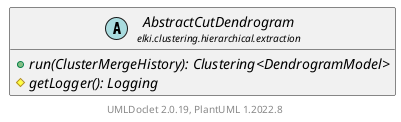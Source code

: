 @startuml
    remove .*\.(Instance|Par|Parameterizer|Factory)$
    set namespaceSeparator none
    hide empty fields
    hide empty methods

    abstract class "<size:14>AbstractCutDendrogram.Instance\n<size:10>elki.clustering.hierarchical.extraction" as elki.clustering.hierarchical.extraction.AbstractCutDendrogram.Instance [[AbstractCutDendrogram.Instance.html]] {
        #merges: ClusterMergeHistory
        #leafMap: Int2IntOpenHashMap
        #leafTop: IntegerArray
        #clusterMembers: ArrayList<ModifiableDBIDs>
        +Instance(ClusterMergeHistory)
        +extractClusters(): Clustering<DendrogramModel>
        -buildLeafClusters(int, FiniteProgress): void
        -buildFlat(int, FiniteProgress): Clustering<DendrogramModel>
        -buildHierarchical(int, FiniteProgress): Clustering<DendrogramModel>
        {abstract} #findSplit(): int
        #makeCluster(int, DBIDs): Cluster<DendrogramModel>
    }

    abstract class "<size:14>AbstractCutDendrogram\n<size:10>elki.clustering.hierarchical.extraction" as elki.clustering.hierarchical.extraction.AbstractCutDendrogram [[AbstractCutDendrogram.html]] {
        {abstract} +run(ClusterMergeHistory): Clustering<DendrogramModel>
        {abstract} #getLogger(): Logging
    }

    elki.clustering.hierarchical.extraction.AbstractCutDendrogram +-- elki.clustering.hierarchical.extraction.AbstractCutDendrogram.Instance

    center footer UMLDoclet 2.0.19, PlantUML 1.2022.8
@enduml
